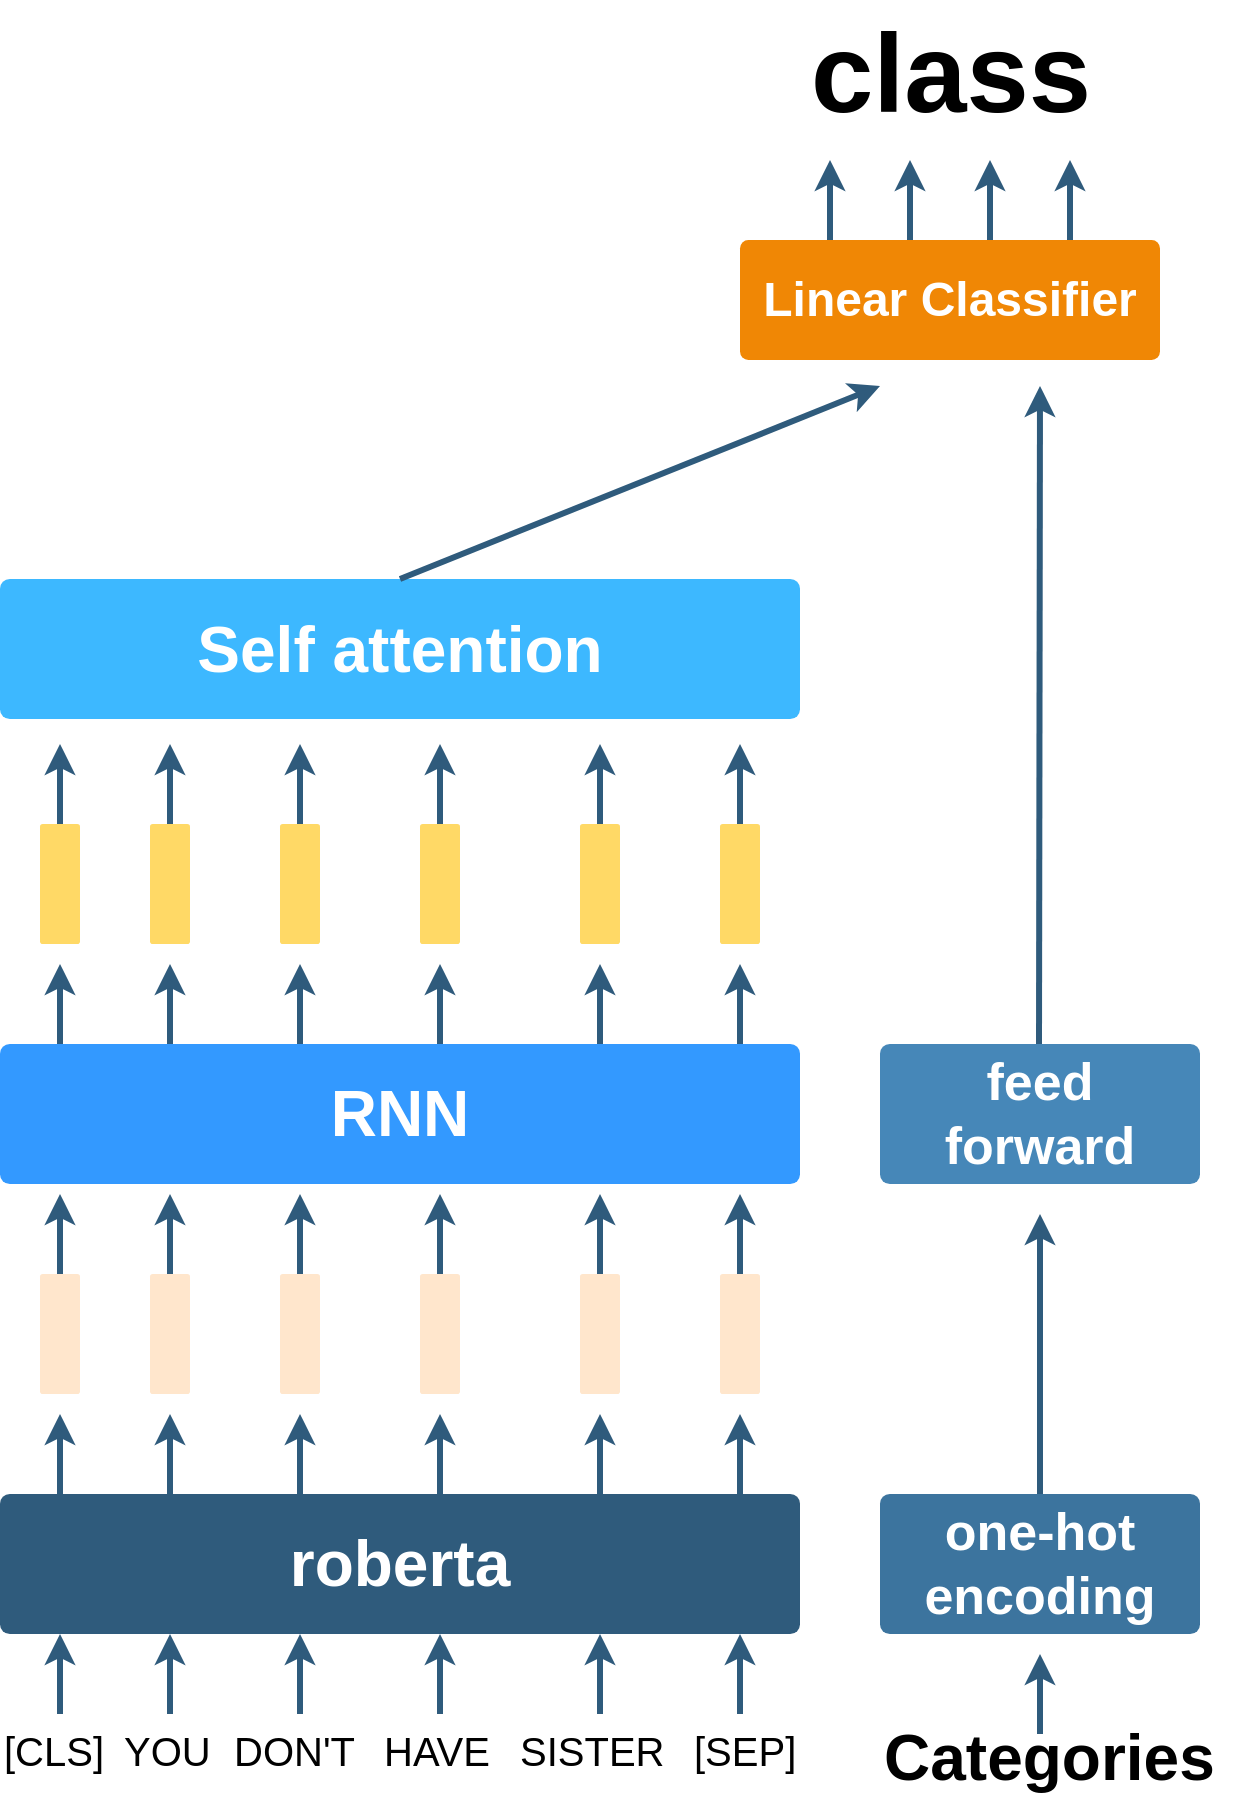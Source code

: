 <mxfile version="12.1.0" type="device" pages="1"><diagram id="6a731a19-8d31-9384-78a2-239565b7b9f0" name="Page-1"><mxGraphModel dx="2011" dy="1826" grid="1" gridSize="10" guides="1" tooltips="1" connect="1" arrows="1" fold="1" page="1" pageScale="1" pageWidth="1169" pageHeight="827" background="#ffffff" math="0" shadow="0"><root><mxCell id="0"/><mxCell id="1" parent="0"/><mxCell id="1749" value="&lt;span style=&quot;font-size: 32px&quot;&gt;roberta&lt;/span&gt;" style="rounded=1;whiteSpace=wrap;html=1;shadow=0;labelBackgroundColor=none;strokeColor=none;strokeWidth=3;fillColor=#2F5B7C;fontFamily=Helvetica;fontSize=16;fontColor=#FFFFFF;align=center;fontStyle=1;spacing=5;arcSize=7;perimeterSpacing=2;" parent="1" vertex="1"><mxGeometry x="170" y="564" width="400" height="70" as="geometry"/></mxCell><mxCell id="1764" value="&lt;font style=&quot;font-size: 24px&quot;&gt;Linear Classifier&lt;/font&gt;" style="rounded=1;whiteSpace=wrap;html=1;shadow=0;labelBackgroundColor=none;strokeColor=none;strokeWidth=3;fillColor=#F08705;fontFamily=Helvetica;fontSize=14;fontColor=#FFFFFF;align=center;spacing=5;fontStyle=1;arcSize=7;perimeterSpacing=2;" parent="1" vertex="1"><mxGeometry x="540" y="-63" width="210" height="60" as="geometry"/></mxCell><mxCell id="VojcA9DtmpKkevzZSwcA-1779" value="&lt;font style=&quot;font-size: 20px&quot;&gt;[CLS]&lt;/font&gt;" style="text;html=1;" parent="1" vertex="1"><mxGeometry x="170" y="674" width="60" height="40" as="geometry"/></mxCell><mxCell id="VojcA9DtmpKkevzZSwcA-1783" value="&lt;font style=&quot;font-size: 20px&quot;&gt;YOU&lt;/font&gt;" style="text;html=1;" parent="1" vertex="1"><mxGeometry x="230" y="674" width="50" height="40" as="geometry"/></mxCell><mxCell id="VojcA9DtmpKkevzZSwcA-1784" value="&lt;font style=&quot;font-size: 20px&quot;&gt;DON'T&lt;/font&gt;" style="text;html=1;" parent="1" vertex="1"><mxGeometry x="285" y="674" width="70" height="40" as="geometry"/></mxCell><mxCell id="VojcA9DtmpKkevzZSwcA-1785" value="&lt;font style=&quot;font-size: 20px&quot;&gt;HAVE&lt;/font&gt;" style="text;html=1;" parent="1" vertex="1"><mxGeometry x="360" y="674" width="55" height="40" as="geometry"/></mxCell><mxCell id="VojcA9DtmpKkevzZSwcA-1789" value="" style="edgeStyle=none;rounded=0;jumpStyle=none;html=1;shadow=0;labelBackgroundColor=none;startArrow=none;startFill=0;endArrow=classic;endFill=1;jettySize=auto;orthogonalLoop=1;strokeColor=#2F5B7C;strokeWidth=3;fontFamily=Helvetica;fontSize=16;fontColor=#23445D;spacing=5;" parent="1" edge="1"><mxGeometry relative="1" as="geometry"><mxPoint x="200" y="663" as="sourcePoint"/><mxPoint x="200" y="634" as="targetPoint"/><Array as="points"><mxPoint x="200" y="674"/><mxPoint x="200" y="663"/></Array></mxGeometry></mxCell><mxCell id="VojcA9DtmpKkevzZSwcA-1792" value="" style="edgeStyle=none;rounded=0;jumpStyle=none;html=1;shadow=0;labelBackgroundColor=none;startArrow=none;startFill=0;endArrow=classic;endFill=1;jettySize=auto;orthogonalLoop=1;strokeColor=#2F5B7C;strokeWidth=3;fontFamily=Helvetica;fontSize=16;fontColor=#23445D;spacing=5;" parent="1" edge="1"><mxGeometry relative="1" as="geometry"><mxPoint x="255" y="663" as="sourcePoint"/><mxPoint x="255" y="634" as="targetPoint"/><Array as="points"><mxPoint x="255" y="674"/><mxPoint x="255" y="663"/></Array></mxGeometry></mxCell><mxCell id="VojcA9DtmpKkevzZSwcA-1793" value="" style="edgeStyle=none;rounded=0;jumpStyle=none;html=1;shadow=0;labelBackgroundColor=none;startArrow=none;startFill=0;endArrow=classic;endFill=1;jettySize=auto;orthogonalLoop=1;strokeColor=#2F5B7C;strokeWidth=3;fontFamily=Helvetica;fontSize=16;fontColor=#23445D;spacing=5;" parent="1" edge="1"><mxGeometry relative="1" as="geometry"><mxPoint x="320" y="663" as="sourcePoint"/><mxPoint x="320" y="634" as="targetPoint"/><Array as="points"><mxPoint x="320" y="674"/><mxPoint x="320" y="663"/></Array></mxGeometry></mxCell><mxCell id="VojcA9DtmpKkevzZSwcA-1794" value="" style="edgeStyle=none;rounded=0;jumpStyle=none;html=1;shadow=0;labelBackgroundColor=none;startArrow=none;startFill=0;endArrow=classic;endFill=1;jettySize=auto;orthogonalLoop=1;strokeColor=#2F5B7C;strokeWidth=3;fontFamily=Helvetica;fontSize=16;fontColor=#23445D;spacing=5;" parent="1" edge="1"><mxGeometry relative="1" as="geometry"><mxPoint x="390" y="663" as="sourcePoint"/><mxPoint x="390" y="634" as="targetPoint"/><Array as="points"><mxPoint x="390" y="674"/><mxPoint x="390" y="663"/></Array></mxGeometry></mxCell><mxCell id="VojcA9DtmpKkevzZSwcA-1795" value="" style="edgeStyle=none;rounded=0;jumpStyle=none;html=1;shadow=0;labelBackgroundColor=none;startArrow=none;startFill=0;endArrow=classic;endFill=1;jettySize=auto;orthogonalLoop=1;strokeColor=#2F5B7C;strokeWidth=3;fontFamily=Helvetica;fontSize=16;fontColor=#23445D;spacing=5;" parent="1" edge="1"><mxGeometry relative="1" as="geometry"><mxPoint x="470" y="663" as="sourcePoint"/><mxPoint x="470" y="634" as="targetPoint"/><Array as="points"><mxPoint x="470" y="674"/><mxPoint x="470" y="663"/></Array></mxGeometry></mxCell><mxCell id="VojcA9DtmpKkevzZSwcA-1797" value="" style="edgeStyle=none;rounded=0;jumpStyle=none;html=1;shadow=0;labelBackgroundColor=none;startArrow=none;startFill=0;endArrow=classic;endFill=1;jettySize=auto;orthogonalLoop=1;strokeColor=#2F5B7C;strokeWidth=3;fontFamily=Helvetica;fontSize=16;fontColor=#23445D;spacing=5;" parent="1" edge="1"><mxGeometry relative="1" as="geometry"><mxPoint x="540" y="663" as="sourcePoint"/><mxPoint x="540" y="634" as="targetPoint"/><Array as="points"><mxPoint x="540" y="674"/><mxPoint x="540" y="663"/></Array></mxGeometry></mxCell><mxCell id="VojcA9DtmpKkevzZSwcA-1798" value="" style="rounded=1;whiteSpace=wrap;html=1;shadow=0;labelBackgroundColor=none;strokeWidth=3;fontFamily=Helvetica;fontSize=14;align=center;spacing=5;arcSize=7;perimeterSpacing=2;fillColor=#ffe6cc;strokeColor=none;" parent="1" vertex="1"><mxGeometry x="190" y="454" width="20" height="60" as="geometry"/></mxCell><mxCell id="VojcA9DtmpKkevzZSwcA-1799" value="" style="edgeStyle=none;rounded=0;jumpStyle=none;html=1;shadow=0;labelBackgroundColor=none;startArrow=none;startFill=0;endArrow=classic;endFill=1;jettySize=auto;orthogonalLoop=1;strokeColor=#2F5B7C;strokeWidth=3;fontFamily=Helvetica;fontSize=16;fontColor=#23445D;spacing=5;" parent="1" edge="1"><mxGeometry relative="1" as="geometry"><mxPoint x="200" y="553.0" as="sourcePoint"/><mxPoint x="200" y="524" as="targetPoint"/><Array as="points"><mxPoint x="200" y="564"/><mxPoint x="200" y="553"/></Array></mxGeometry></mxCell><mxCell id="VojcA9DtmpKkevzZSwcA-1800" value="" style="edgeStyle=none;rounded=0;jumpStyle=none;html=1;shadow=0;labelBackgroundColor=none;startArrow=none;startFill=0;endArrow=classic;endFill=1;jettySize=auto;orthogonalLoop=1;strokeColor=#2F5B7C;strokeWidth=3;fontFamily=Helvetica;fontSize=16;fontColor=#23445D;spacing=5;" parent="1" edge="1"><mxGeometry relative="1" as="geometry"><mxPoint x="255" y="553.0" as="sourcePoint"/><mxPoint x="255" y="524" as="targetPoint"/><Array as="points"><mxPoint x="255" y="564"/><mxPoint x="255" y="553"/></Array></mxGeometry></mxCell><mxCell id="VojcA9DtmpKkevzZSwcA-1801" value="" style="edgeStyle=none;rounded=0;jumpStyle=none;html=1;shadow=0;labelBackgroundColor=none;startArrow=none;startFill=0;endArrow=classic;endFill=1;jettySize=auto;orthogonalLoop=1;strokeColor=#2F5B7C;strokeWidth=3;fontFamily=Helvetica;fontSize=16;fontColor=#23445D;spacing=5;" parent="1" edge="1"><mxGeometry relative="1" as="geometry"><mxPoint x="320" y="553.0" as="sourcePoint"/><mxPoint x="320" y="524" as="targetPoint"/><Array as="points"><mxPoint x="320" y="564"/><mxPoint x="320" y="553"/></Array></mxGeometry></mxCell><mxCell id="VojcA9DtmpKkevzZSwcA-1802" value="" style="edgeStyle=none;rounded=0;jumpStyle=none;html=1;shadow=0;labelBackgroundColor=none;startArrow=none;startFill=0;endArrow=classic;endFill=1;jettySize=auto;orthogonalLoop=1;strokeColor=#2F5B7C;strokeWidth=3;fontFamily=Helvetica;fontSize=16;fontColor=#23445D;spacing=5;" parent="1" edge="1"><mxGeometry relative="1" as="geometry"><mxPoint x="390" y="553.0" as="sourcePoint"/><mxPoint x="390" y="524" as="targetPoint"/><Array as="points"><mxPoint x="390" y="564"/><mxPoint x="390" y="553"/></Array></mxGeometry></mxCell><mxCell id="VojcA9DtmpKkevzZSwcA-1803" value="" style="edgeStyle=none;rounded=0;jumpStyle=none;html=1;shadow=0;labelBackgroundColor=none;startArrow=none;startFill=0;endArrow=classic;endFill=1;jettySize=auto;orthogonalLoop=1;strokeColor=#2F5B7C;strokeWidth=3;fontFamily=Helvetica;fontSize=16;fontColor=#23445D;spacing=5;" parent="1" edge="1"><mxGeometry relative="1" as="geometry"><mxPoint x="470" y="553.0" as="sourcePoint"/><mxPoint x="470" y="524" as="targetPoint"/><Array as="points"><mxPoint x="470" y="564"/><mxPoint x="470" y="553"/></Array></mxGeometry></mxCell><mxCell id="VojcA9DtmpKkevzZSwcA-1805" value="" style="edgeStyle=none;rounded=0;jumpStyle=none;html=1;shadow=0;labelBackgroundColor=none;startArrow=none;startFill=0;endArrow=classic;endFill=1;jettySize=auto;orthogonalLoop=1;strokeColor=#2F5B7C;strokeWidth=3;fontFamily=Helvetica;fontSize=16;fontColor=#23445D;spacing=5;" parent="1" edge="1"><mxGeometry relative="1" as="geometry"><mxPoint x="540" y="553.0" as="sourcePoint"/><mxPoint x="540" y="524" as="targetPoint"/><Array as="points"><mxPoint x="540" y="564"/><mxPoint x="540" y="553"/></Array></mxGeometry></mxCell><mxCell id="VojcA9DtmpKkevzZSwcA-1806" value="" style="rounded=1;whiteSpace=wrap;html=1;shadow=0;labelBackgroundColor=none;strokeColor=none;strokeWidth=3;fillColor=#ffe6cc;fontFamily=Helvetica;fontSize=14;align=center;spacing=5;arcSize=7;perimeterSpacing=2;" parent="1" vertex="1"><mxGeometry x="245" y="454" width="20" height="60" as="geometry"/></mxCell><mxCell id="VojcA9DtmpKkevzZSwcA-1807" value="" style="rounded=1;whiteSpace=wrap;html=1;shadow=0;labelBackgroundColor=none;strokeColor=none;strokeWidth=3;fillColor=#ffe6cc;fontFamily=Helvetica;fontSize=14;align=center;spacing=5;arcSize=7;perimeterSpacing=2;" parent="1" vertex="1"><mxGeometry x="310" y="454" width="20" height="60" as="geometry"/></mxCell><mxCell id="VojcA9DtmpKkevzZSwcA-1808" value="" style="rounded=1;whiteSpace=wrap;html=1;shadow=0;labelBackgroundColor=none;strokeColor=none;strokeWidth=3;fillColor=#ffe6cc;fontFamily=Helvetica;fontSize=14;align=center;spacing=5;arcSize=7;perimeterSpacing=2;" parent="1" vertex="1"><mxGeometry x="380" y="454" width="20" height="60" as="geometry"/></mxCell><mxCell id="VojcA9DtmpKkevzZSwcA-1809" value="" style="rounded=1;whiteSpace=wrap;html=1;shadow=0;labelBackgroundColor=none;strokeColor=none;strokeWidth=3;fillColor=#ffe6cc;fontFamily=Helvetica;fontSize=14;align=center;spacing=5;arcSize=7;perimeterSpacing=2;" parent="1" vertex="1"><mxGeometry x="460" y="454" width="20" height="60" as="geometry"/></mxCell><mxCell id="VojcA9DtmpKkevzZSwcA-1811" value="" style="rounded=1;whiteSpace=wrap;html=1;shadow=0;labelBackgroundColor=none;strokeColor=none;strokeWidth=3;fillColor=#ffe6cc;fontFamily=Helvetica;fontSize=14;align=center;spacing=5;arcSize=7;perimeterSpacing=2;" parent="1" vertex="1"><mxGeometry x="530" y="454" width="20" height="60" as="geometry"/></mxCell><mxCell id="VojcA9DtmpKkevzZSwcA-1817" value="&lt;b&gt;&lt;font style=&quot;font-size: 56px&quot;&gt;class&lt;/font&gt;&lt;/b&gt;" style="text;html=1;resizable=0;points=[];autosize=1;align=center;verticalAlign=top;spacingTop=-4;" parent="1" vertex="1"><mxGeometry x="565" y="-183" width="160" height="30" as="geometry"/></mxCell><mxCell id="VojcA9DtmpKkevzZSwcA-1821" value="&lt;font style=&quot;font-size: 20px&quot;&gt;SISTER&lt;/font&gt;" style="text;html=1;" parent="1" vertex="1"><mxGeometry x="427.5" y="674" width="55" height="40" as="geometry"/></mxCell><mxCell id="VojcA9DtmpKkevzZSwcA-1822" value="&lt;font style=&quot;font-size: 20px&quot;&gt;[SEP]&lt;/font&gt;" style="text;html=1;" parent="1" vertex="1"><mxGeometry x="515" y="674" width="50" height="40" as="geometry"/></mxCell><mxCell id="VojcA9DtmpKkevzZSwcA-1830" value="&lt;span style=&quot;font-size: 32px&quot;&gt;RNN&lt;/span&gt;" style="rounded=1;whiteSpace=wrap;html=1;shadow=0;labelBackgroundColor=none;strokeColor=none;strokeWidth=3;fillColor=#3399FF;fontFamily=Helvetica;fontSize=16;fontColor=#FFFFFF;align=center;fontStyle=1;spacing=5;arcSize=7;perimeterSpacing=2;" parent="1" vertex="1"><mxGeometry x="170" y="339" width="400" height="70" as="geometry"/></mxCell><mxCell id="VojcA9DtmpKkevzZSwcA-1845" value="" style="edgeStyle=none;rounded=0;jumpStyle=none;html=1;shadow=0;labelBackgroundColor=none;startArrow=none;startFill=0;endArrow=classic;endFill=1;jettySize=auto;orthogonalLoop=1;strokeColor=#2F5B7C;strokeWidth=3;fontFamily=Helvetica;fontSize=16;fontColor=#23445D;spacing=5;" parent="1" edge="1"><mxGeometry relative="1" as="geometry"><mxPoint x="200" y="443.0" as="sourcePoint"/><mxPoint x="200" y="414" as="targetPoint"/><Array as="points"><mxPoint x="200" y="454"/><mxPoint x="200" y="443"/></Array></mxGeometry></mxCell><mxCell id="VojcA9DtmpKkevzZSwcA-1846" value="" style="edgeStyle=none;rounded=0;jumpStyle=none;html=1;shadow=0;labelBackgroundColor=none;startArrow=none;startFill=0;endArrow=classic;endFill=1;jettySize=auto;orthogonalLoop=1;strokeColor=#2F5B7C;strokeWidth=3;fontFamily=Helvetica;fontSize=16;fontColor=#23445D;spacing=5;" parent="1" edge="1"><mxGeometry relative="1" as="geometry"><mxPoint x="255" y="443.0" as="sourcePoint"/><mxPoint x="255" y="414" as="targetPoint"/><Array as="points"><mxPoint x="255" y="454"/><mxPoint x="255" y="443"/></Array></mxGeometry></mxCell><mxCell id="VojcA9DtmpKkevzZSwcA-1847" value="" style="edgeStyle=none;rounded=0;jumpStyle=none;html=1;shadow=0;labelBackgroundColor=none;startArrow=none;startFill=0;endArrow=classic;endFill=1;jettySize=auto;orthogonalLoop=1;strokeColor=#2F5B7C;strokeWidth=3;fontFamily=Helvetica;fontSize=16;fontColor=#23445D;spacing=5;" parent="1" edge="1"><mxGeometry relative="1" as="geometry"><mxPoint x="320" y="443.0" as="sourcePoint"/><mxPoint x="320" y="414" as="targetPoint"/><Array as="points"><mxPoint x="320" y="454"/><mxPoint x="320" y="443"/></Array></mxGeometry></mxCell><mxCell id="VojcA9DtmpKkevzZSwcA-1848" value="" style="edgeStyle=none;rounded=0;jumpStyle=none;html=1;shadow=0;labelBackgroundColor=none;startArrow=none;startFill=0;endArrow=classic;endFill=1;jettySize=auto;orthogonalLoop=1;strokeColor=#2F5B7C;strokeWidth=3;fontFamily=Helvetica;fontSize=16;fontColor=#23445D;spacing=5;" parent="1" edge="1"><mxGeometry relative="1" as="geometry"><mxPoint x="390" y="443.0" as="sourcePoint"/><mxPoint x="390" y="414" as="targetPoint"/><Array as="points"><mxPoint x="390" y="454"/><mxPoint x="390" y="443"/></Array></mxGeometry></mxCell><mxCell id="VojcA9DtmpKkevzZSwcA-1849" value="" style="edgeStyle=none;rounded=0;jumpStyle=none;html=1;shadow=0;labelBackgroundColor=none;startArrow=none;startFill=0;endArrow=classic;endFill=1;jettySize=auto;orthogonalLoop=1;strokeColor=#2F5B7C;strokeWidth=3;fontFamily=Helvetica;fontSize=16;fontColor=#23445D;spacing=5;" parent="1" edge="1"><mxGeometry relative="1" as="geometry"><mxPoint x="470" y="443.0" as="sourcePoint"/><mxPoint x="470" y="414" as="targetPoint"/><Array as="points"><mxPoint x="470" y="454"/><mxPoint x="470" y="443"/></Array></mxGeometry></mxCell><mxCell id="VojcA9DtmpKkevzZSwcA-1850" value="" style="edgeStyle=none;rounded=0;jumpStyle=none;html=1;shadow=0;labelBackgroundColor=none;startArrow=none;startFill=0;endArrow=classic;endFill=1;jettySize=auto;orthogonalLoop=1;strokeColor=#2F5B7C;strokeWidth=3;fontFamily=Helvetica;fontSize=16;fontColor=#23445D;spacing=5;" parent="1" edge="1"><mxGeometry relative="1" as="geometry"><mxPoint x="540" y="443.0" as="sourcePoint"/><mxPoint x="540" y="414" as="targetPoint"/><Array as="points"><mxPoint x="540" y="454"/><mxPoint x="540" y="443"/></Array></mxGeometry></mxCell><mxCell id="VojcA9DtmpKkevzZSwcA-1851" value="" style="rounded=1;whiteSpace=wrap;html=1;shadow=0;labelBackgroundColor=none;strokeWidth=3;fontFamily=Helvetica;fontSize=14;align=center;spacing=5;arcSize=7;perimeterSpacing=2;fillColor=#FFD966;strokeColor=none;" parent="1" vertex="1"><mxGeometry x="190" y="229" width="20" height="60" as="geometry"/></mxCell><mxCell id="VojcA9DtmpKkevzZSwcA-1852" value="" style="edgeStyle=none;rounded=0;jumpStyle=none;html=1;shadow=0;labelBackgroundColor=none;startArrow=none;startFill=0;endArrow=classic;endFill=1;jettySize=auto;orthogonalLoop=1;strokeColor=#2F5B7C;strokeWidth=3;fontFamily=Helvetica;fontSize=16;fontColor=#23445D;spacing=5;" parent="1" edge="1"><mxGeometry relative="1" as="geometry"><mxPoint x="200" y="328.0" as="sourcePoint"/><mxPoint x="200" y="299" as="targetPoint"/><Array as="points"><mxPoint x="200" y="339"/><mxPoint x="200" y="328"/></Array></mxGeometry></mxCell><mxCell id="VojcA9DtmpKkevzZSwcA-1853" value="" style="edgeStyle=none;rounded=0;jumpStyle=none;html=1;shadow=0;labelBackgroundColor=none;startArrow=none;startFill=0;endArrow=classic;endFill=1;jettySize=auto;orthogonalLoop=1;strokeColor=#2F5B7C;strokeWidth=3;fontFamily=Helvetica;fontSize=16;fontColor=#23445D;spacing=5;" parent="1" edge="1"><mxGeometry relative="1" as="geometry"><mxPoint x="255" y="328.0" as="sourcePoint"/><mxPoint x="255" y="299" as="targetPoint"/><Array as="points"><mxPoint x="255" y="339"/><mxPoint x="255" y="328"/></Array></mxGeometry></mxCell><mxCell id="VojcA9DtmpKkevzZSwcA-1854" value="" style="edgeStyle=none;rounded=0;jumpStyle=none;html=1;shadow=0;labelBackgroundColor=none;startArrow=none;startFill=0;endArrow=classic;endFill=1;jettySize=auto;orthogonalLoop=1;strokeColor=#2F5B7C;strokeWidth=3;fontFamily=Helvetica;fontSize=16;fontColor=#23445D;spacing=5;" parent="1" edge="1"><mxGeometry relative="1" as="geometry"><mxPoint x="320" y="328.0" as="sourcePoint"/><mxPoint x="320" y="299" as="targetPoint"/><Array as="points"><mxPoint x="320" y="339"/><mxPoint x="320" y="328"/></Array></mxGeometry></mxCell><mxCell id="VojcA9DtmpKkevzZSwcA-1855" value="" style="edgeStyle=none;rounded=0;jumpStyle=none;html=1;shadow=0;labelBackgroundColor=none;startArrow=none;startFill=0;endArrow=classic;endFill=1;jettySize=auto;orthogonalLoop=1;strokeColor=#2F5B7C;strokeWidth=3;fontFamily=Helvetica;fontSize=16;fontColor=#23445D;spacing=5;" parent="1" edge="1"><mxGeometry relative="1" as="geometry"><mxPoint x="390" y="328.0" as="sourcePoint"/><mxPoint x="390" y="299" as="targetPoint"/><Array as="points"><mxPoint x="390" y="339"/><mxPoint x="390" y="328"/></Array></mxGeometry></mxCell><mxCell id="VojcA9DtmpKkevzZSwcA-1856" value="" style="edgeStyle=none;rounded=0;jumpStyle=none;html=1;shadow=0;labelBackgroundColor=none;startArrow=none;startFill=0;endArrow=classic;endFill=1;jettySize=auto;orthogonalLoop=1;strokeColor=#2F5B7C;strokeWidth=3;fontFamily=Helvetica;fontSize=16;fontColor=#23445D;spacing=5;" parent="1" edge="1"><mxGeometry relative="1" as="geometry"><mxPoint x="470" y="328.0" as="sourcePoint"/><mxPoint x="470" y="299" as="targetPoint"/><Array as="points"><mxPoint x="470" y="339"/><mxPoint x="470" y="328"/></Array></mxGeometry></mxCell><mxCell id="VojcA9DtmpKkevzZSwcA-1857" value="" style="edgeStyle=none;rounded=0;jumpStyle=none;html=1;shadow=0;labelBackgroundColor=none;startArrow=none;startFill=0;endArrow=classic;endFill=1;jettySize=auto;orthogonalLoop=1;strokeColor=#2F5B7C;strokeWidth=3;fontFamily=Helvetica;fontSize=16;fontColor=#23445D;spacing=5;" parent="1" edge="1"><mxGeometry relative="1" as="geometry"><mxPoint x="540" y="328.0" as="sourcePoint"/><mxPoint x="540" y="299" as="targetPoint"/><Array as="points"><mxPoint x="540" y="339"/><mxPoint x="540" y="328"/></Array></mxGeometry></mxCell><mxCell id="VojcA9DtmpKkevzZSwcA-1858" value="" style="rounded=1;whiteSpace=wrap;html=1;shadow=0;labelBackgroundColor=none;strokeColor=none;strokeWidth=3;fillColor=#FFD966;fontFamily=Helvetica;fontSize=14;align=center;spacing=5;arcSize=7;perimeterSpacing=2;" parent="1" vertex="1"><mxGeometry x="245" y="229" width="20" height="60" as="geometry"/></mxCell><mxCell id="VojcA9DtmpKkevzZSwcA-1859" value="" style="rounded=1;whiteSpace=wrap;html=1;shadow=0;labelBackgroundColor=none;strokeColor=none;strokeWidth=3;fillColor=#FFD966;fontFamily=Helvetica;fontSize=14;align=center;spacing=5;arcSize=7;perimeterSpacing=2;" parent="1" vertex="1"><mxGeometry x="310" y="229" width="20" height="60" as="geometry"/></mxCell><mxCell id="VojcA9DtmpKkevzZSwcA-1860" value="" style="rounded=1;whiteSpace=wrap;html=1;shadow=0;labelBackgroundColor=none;strokeColor=none;strokeWidth=3;fillColor=#FFD966;fontFamily=Helvetica;fontSize=14;align=center;spacing=5;arcSize=7;perimeterSpacing=2;" parent="1" vertex="1"><mxGeometry x="380" y="229" width="20" height="60" as="geometry"/></mxCell><mxCell id="VojcA9DtmpKkevzZSwcA-1861" value="" style="rounded=1;whiteSpace=wrap;html=1;shadow=0;labelBackgroundColor=none;strokeColor=none;strokeWidth=3;fillColor=#FFD966;fontFamily=Helvetica;fontSize=14;align=center;spacing=5;arcSize=7;perimeterSpacing=2;" parent="1" vertex="1"><mxGeometry x="460" y="229" width="20" height="60" as="geometry"/></mxCell><mxCell id="VojcA9DtmpKkevzZSwcA-1862" value="" style="rounded=1;whiteSpace=wrap;html=1;shadow=0;labelBackgroundColor=none;strokeColor=none;strokeWidth=3;fillColor=#FFD966;fontFamily=Helvetica;fontSize=14;align=center;spacing=5;arcSize=7;perimeterSpacing=2;" parent="1" vertex="1"><mxGeometry x="530" y="229" width="20" height="60" as="geometry"/></mxCell><mxCell id="VojcA9DtmpKkevzZSwcA-1883" value="&lt;span style=&quot;font-size: 32px&quot;&gt;Self attention&lt;/span&gt;" style="rounded=1;whiteSpace=wrap;html=1;shadow=0;labelBackgroundColor=none;strokeColor=none;strokeWidth=3;fillColor=#3DB8FF;fontFamily=Helvetica;fontSize=16;fontColor=#FFFFFF;align=center;fontStyle=1;spacing=5;arcSize=7;perimeterSpacing=2;" parent="1" vertex="1"><mxGeometry x="170" y="106.5" width="400" height="70" as="geometry"/></mxCell><mxCell id="VojcA9DtmpKkevzZSwcA-1884" value="" style="edgeStyle=none;rounded=0;jumpStyle=none;html=1;shadow=0;labelBackgroundColor=none;startArrow=none;startFill=0;endArrow=classic;endFill=1;jettySize=auto;orthogonalLoop=1;strokeColor=#2F5B7C;strokeWidth=3;fontFamily=Helvetica;fontSize=16;fontColor=#23445D;spacing=5;" parent="1" edge="1"><mxGeometry relative="1" as="geometry"><mxPoint x="200" y="218" as="sourcePoint"/><mxPoint x="200" y="189" as="targetPoint"/><Array as="points"><mxPoint x="200" y="229"/><mxPoint x="200" y="218"/></Array></mxGeometry></mxCell><mxCell id="VojcA9DtmpKkevzZSwcA-1885" value="" style="edgeStyle=none;rounded=0;jumpStyle=none;html=1;shadow=0;labelBackgroundColor=none;startArrow=none;startFill=0;endArrow=classic;endFill=1;jettySize=auto;orthogonalLoop=1;strokeColor=#2F5B7C;strokeWidth=3;fontFamily=Helvetica;fontSize=16;fontColor=#23445D;spacing=5;" parent="1" edge="1"><mxGeometry relative="1" as="geometry"><mxPoint x="255" y="218" as="sourcePoint"/><mxPoint x="255" y="189" as="targetPoint"/><Array as="points"><mxPoint x="255" y="229"/><mxPoint x="255" y="218"/></Array></mxGeometry></mxCell><mxCell id="VojcA9DtmpKkevzZSwcA-1886" value="" style="edgeStyle=none;rounded=0;jumpStyle=none;html=1;shadow=0;labelBackgroundColor=none;startArrow=none;startFill=0;endArrow=classic;endFill=1;jettySize=auto;orthogonalLoop=1;strokeColor=#2F5B7C;strokeWidth=3;fontFamily=Helvetica;fontSize=16;fontColor=#23445D;spacing=5;" parent="1" edge="1"><mxGeometry relative="1" as="geometry"><mxPoint x="320" y="218" as="sourcePoint"/><mxPoint x="320" y="189" as="targetPoint"/><Array as="points"><mxPoint x="320" y="229"/><mxPoint x="320" y="218"/></Array></mxGeometry></mxCell><mxCell id="VojcA9DtmpKkevzZSwcA-1887" value="" style="edgeStyle=none;rounded=0;jumpStyle=none;html=1;shadow=0;labelBackgroundColor=none;startArrow=none;startFill=0;endArrow=classic;endFill=1;jettySize=auto;orthogonalLoop=1;strokeColor=#2F5B7C;strokeWidth=3;fontFamily=Helvetica;fontSize=16;fontColor=#23445D;spacing=5;" parent="1" edge="1"><mxGeometry relative="1" as="geometry"><mxPoint x="390" y="218" as="sourcePoint"/><mxPoint x="390" y="189" as="targetPoint"/><Array as="points"><mxPoint x="390" y="229"/><mxPoint x="390" y="218"/></Array></mxGeometry></mxCell><mxCell id="VojcA9DtmpKkevzZSwcA-1888" value="" style="edgeStyle=none;rounded=0;jumpStyle=none;html=1;shadow=0;labelBackgroundColor=none;startArrow=none;startFill=0;endArrow=classic;endFill=1;jettySize=auto;orthogonalLoop=1;strokeColor=#2F5B7C;strokeWidth=3;fontFamily=Helvetica;fontSize=16;fontColor=#23445D;spacing=5;" parent="1" edge="1"><mxGeometry relative="1" as="geometry"><mxPoint x="470" y="218" as="sourcePoint"/><mxPoint x="470" y="189" as="targetPoint"/><Array as="points"><mxPoint x="470" y="229"/><mxPoint x="470" y="218"/></Array></mxGeometry></mxCell><mxCell id="VojcA9DtmpKkevzZSwcA-1889" value="" style="edgeStyle=none;rounded=0;jumpStyle=none;html=1;shadow=0;labelBackgroundColor=none;startArrow=none;startFill=0;endArrow=classic;endFill=1;jettySize=auto;orthogonalLoop=1;strokeColor=#2F5B7C;strokeWidth=3;fontFamily=Helvetica;fontSize=16;fontColor=#23445D;spacing=5;" parent="1" edge="1"><mxGeometry relative="1" as="geometry"><mxPoint x="540" y="218" as="sourcePoint"/><mxPoint x="540" y="189" as="targetPoint"/><Array as="points"><mxPoint x="540" y="229"/><mxPoint x="540" y="218"/></Array></mxGeometry></mxCell><mxCell id="VojcA9DtmpKkevzZSwcA-1934" value="&lt;font style=&quot;font-size: 32px&quot;&gt;&lt;b&gt;Categories&lt;/b&gt;&lt;/font&gt;" style="text;html=1;resizable=0;points=[];autosize=1;align=left;verticalAlign=top;spacingTop=-4;" parent="1" vertex="1"><mxGeometry x="610" y="674" width="180" height="20" as="geometry"/></mxCell><mxCell id="VojcA9DtmpKkevzZSwcA-1935" value="&lt;font style=&quot;font-size: 26px&quot;&gt;one-hot&lt;br&gt;encoding&lt;/font&gt;" style="rounded=1;whiteSpace=wrap;html=1;shadow=0;labelBackgroundColor=none;strokeColor=none;strokeWidth=3;fillColor=#3C749E;fontFamily=Helvetica;fontSize=16;fontColor=#FFFFFF;align=center;fontStyle=1;spacing=5;arcSize=7;perimeterSpacing=2;" parent="1" vertex="1"><mxGeometry x="610" y="564" width="160" height="70" as="geometry"/></mxCell><mxCell id="VojcA9DtmpKkevzZSwcA-1936" value="" style="edgeStyle=none;rounded=0;jumpStyle=none;html=1;shadow=0;labelBackgroundColor=none;startArrow=none;startFill=0;endArrow=classic;endFill=1;jettySize=auto;orthogonalLoop=1;strokeColor=#2F5B7C;strokeWidth=3;fontFamily=Helvetica;fontSize=16;fontColor=#23445D;spacing=5;" parent="1" edge="1"><mxGeometry relative="1" as="geometry"><mxPoint x="690" y="673" as="sourcePoint"/><mxPoint x="690" y="644" as="targetPoint"/><Array as="points"><mxPoint x="690" y="684"/><mxPoint x="690" y="673"/></Array></mxGeometry></mxCell><mxCell id="VojcA9DtmpKkevzZSwcA-1938" value="" style="endArrow=classic;html=1;strokeColor=#2F5B7C;strokeWidth=3;" parent="1" edge="1"><mxGeometry width="50" height="50" relative="1" as="geometry"><mxPoint x="689.5" y="339.5" as="sourcePoint"/><mxPoint x="690" y="10" as="targetPoint"/></mxGeometry></mxCell><mxCell id="VojcA9DtmpKkevzZSwcA-1939" value="&lt;span style=&quot;font-size: 26px&quot;&gt;feed&lt;br&gt;forward&lt;/span&gt;" style="rounded=1;whiteSpace=wrap;html=1;shadow=0;labelBackgroundColor=none;strokeColor=none;strokeWidth=3;fillColor=#4687B8;fontFamily=Helvetica;fontSize=16;fontColor=#FFFFFF;align=center;fontStyle=1;spacing=5;arcSize=7;perimeterSpacing=2;" parent="1" vertex="1"><mxGeometry x="610" y="339" width="160" height="70" as="geometry"/></mxCell><mxCell id="VojcA9DtmpKkevzZSwcA-1940" value="" style="edgeStyle=none;rounded=0;jumpStyle=none;html=1;shadow=0;labelBackgroundColor=none;startArrow=none;startFill=0;endArrow=classic;endFill=1;jettySize=auto;orthogonalLoop=1;strokeColor=#2F5B7C;strokeWidth=3;fontFamily=Helvetica;fontSize=16;fontColor=#23445D;spacing=5;" parent="1" edge="1"><mxGeometry relative="1" as="geometry"><mxPoint x="690" y="453" as="sourcePoint"/><mxPoint x="690" y="424" as="targetPoint"/><Array as="points"><mxPoint x="690" y="564"/><mxPoint x="690" y="453"/></Array></mxGeometry></mxCell><mxCell id="VojcA9DtmpKkevzZSwcA-1944" value="" style="edgeStyle=none;rounded=0;jumpStyle=none;html=1;shadow=0;labelBackgroundColor=none;startArrow=none;startFill=0;endArrow=classic;endFill=1;jettySize=auto;orthogonalLoop=1;strokeColor=#2F5B7C;strokeWidth=3;fontFamily=Helvetica;fontSize=16;fontColor=#23445D;spacing=5;" parent="1" edge="1"><mxGeometry relative="1" as="geometry"><mxPoint x="585" y="-74" as="sourcePoint"/><mxPoint x="585" y="-103" as="targetPoint"/><Array as="points"><mxPoint x="585" y="-63"/><mxPoint x="585" y="-74"/></Array></mxGeometry></mxCell><mxCell id="VojcA9DtmpKkevzZSwcA-1945" value="" style="edgeStyle=none;rounded=0;jumpStyle=none;html=1;shadow=0;labelBackgroundColor=none;startArrow=none;startFill=0;endArrow=classic;endFill=1;jettySize=auto;orthogonalLoop=1;strokeColor=#2F5B7C;strokeWidth=3;fontFamily=Helvetica;fontSize=16;fontColor=#23445D;spacing=5;" parent="1" edge="1"><mxGeometry relative="1" as="geometry"><mxPoint x="625" y="-74" as="sourcePoint"/><mxPoint x="625" y="-103" as="targetPoint"/><Array as="points"><mxPoint x="625" y="-63"/><mxPoint x="625" y="-74"/></Array></mxGeometry></mxCell><mxCell id="VojcA9DtmpKkevzZSwcA-1946" value="" style="edgeStyle=none;rounded=0;jumpStyle=none;html=1;shadow=0;labelBackgroundColor=none;startArrow=none;startFill=0;endArrow=classic;endFill=1;jettySize=auto;orthogonalLoop=1;strokeColor=#2F5B7C;strokeWidth=3;fontFamily=Helvetica;fontSize=16;fontColor=#23445D;spacing=5;" parent="1" edge="1"><mxGeometry relative="1" as="geometry"><mxPoint x="665" y="-74" as="sourcePoint"/><mxPoint x="665" y="-103" as="targetPoint"/><Array as="points"><mxPoint x="665" y="-63"/><mxPoint x="665" y="-74"/></Array></mxGeometry></mxCell><mxCell id="VojcA9DtmpKkevzZSwcA-1947" value="" style="edgeStyle=none;rounded=0;jumpStyle=none;html=1;shadow=0;labelBackgroundColor=none;startArrow=none;startFill=0;endArrow=classic;endFill=1;jettySize=auto;orthogonalLoop=1;strokeColor=#2F5B7C;strokeWidth=3;fontFamily=Helvetica;fontSize=16;fontColor=#23445D;spacing=5;" parent="1" edge="1"><mxGeometry relative="1" as="geometry"><mxPoint x="705" y="-74" as="sourcePoint"/><mxPoint x="705" y="-103" as="targetPoint"/><Array as="points"><mxPoint x="705" y="-63"/><mxPoint x="705" y="-74"/></Array></mxGeometry></mxCell><mxCell id="VojcA9DtmpKkevzZSwcA-1949" value="" style="endArrow=classic;html=1;strokeColor=#2F5B7C;strokeWidth=3;" parent="1" edge="1"><mxGeometry width="50" height="50" relative="1" as="geometry"><mxPoint x="370" y="106.5" as="sourcePoint"/><mxPoint x="610" y="10" as="targetPoint"/></mxGeometry></mxCell></root></mxGraphModel></diagram></mxfile>